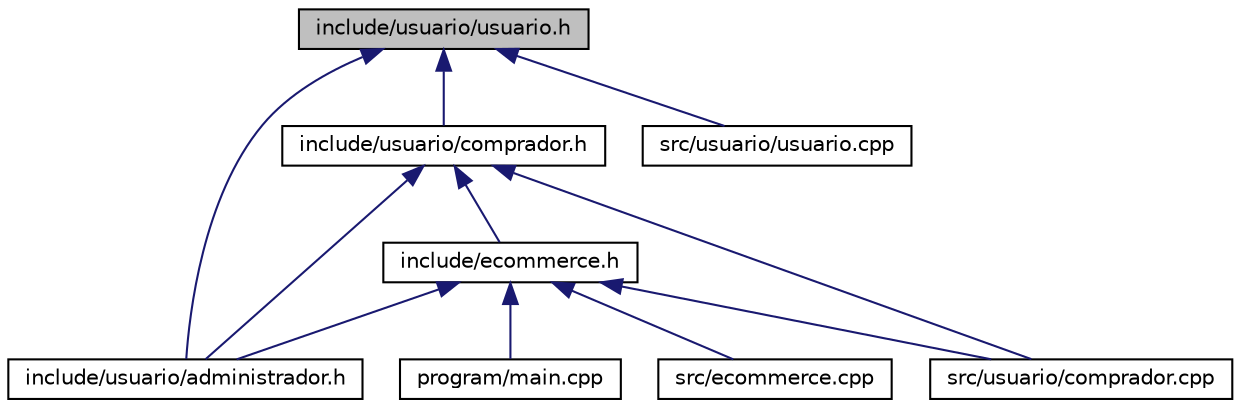 digraph "include/usuario/usuario.h"
{
  edge [fontname="Helvetica",fontsize="10",labelfontname="Helvetica",labelfontsize="10"];
  node [fontname="Helvetica",fontsize="10",shape=record];
  Node5 [label="include/usuario/usuario.h",height=0.2,width=0.4,color="black", fillcolor="grey75", style="filled", fontcolor="black"];
  Node5 -> Node6 [dir="back",color="midnightblue",fontsize="10",style="solid",fontname="Helvetica"];
  Node6 [label="include/usuario/comprador.h",height=0.2,width=0.4,color="black", fillcolor="white", style="filled",URL="$comprador_8h.html"];
  Node6 -> Node7 [dir="back",color="midnightblue",fontsize="10",style="solid",fontname="Helvetica"];
  Node7 [label="include/ecommerce.h",height=0.2,width=0.4,color="black", fillcolor="white", style="filled",URL="$ecommerce_8h.html"];
  Node7 -> Node8 [dir="back",color="midnightblue",fontsize="10",style="solid",fontname="Helvetica"];
  Node8 [label="include/usuario/administrador.h",height=0.2,width=0.4,color="black", fillcolor="white", style="filled",URL="$administrador_8h.html"];
  Node7 -> Node9 [dir="back",color="midnightblue",fontsize="10",style="solid",fontname="Helvetica"];
  Node9 [label="program/main.cpp",height=0.2,width=0.4,color="black", fillcolor="white", style="filled",URL="$main_8cpp.html"];
  Node7 -> Node10 [dir="back",color="midnightblue",fontsize="10",style="solid",fontname="Helvetica"];
  Node10 [label="src/ecommerce.cpp",height=0.2,width=0.4,color="black", fillcolor="white", style="filled",URL="$ecommerce_8cpp.html"];
  Node7 -> Node11 [dir="back",color="midnightblue",fontsize="10",style="solid",fontname="Helvetica"];
  Node11 [label="src/usuario/comprador.cpp",height=0.2,width=0.4,color="black", fillcolor="white", style="filled",URL="$comprador_8cpp.html"];
  Node6 -> Node8 [dir="back",color="midnightblue",fontsize="10",style="solid",fontname="Helvetica"];
  Node6 -> Node11 [dir="back",color="midnightblue",fontsize="10",style="solid",fontname="Helvetica"];
  Node5 -> Node8 [dir="back",color="midnightblue",fontsize="10",style="solid",fontname="Helvetica"];
  Node5 -> Node12 [dir="back",color="midnightblue",fontsize="10",style="solid",fontname="Helvetica"];
  Node12 [label="src/usuario/usuario.cpp",height=0.2,width=0.4,color="black", fillcolor="white", style="filled",URL="$usuario_8cpp.html"];
}
